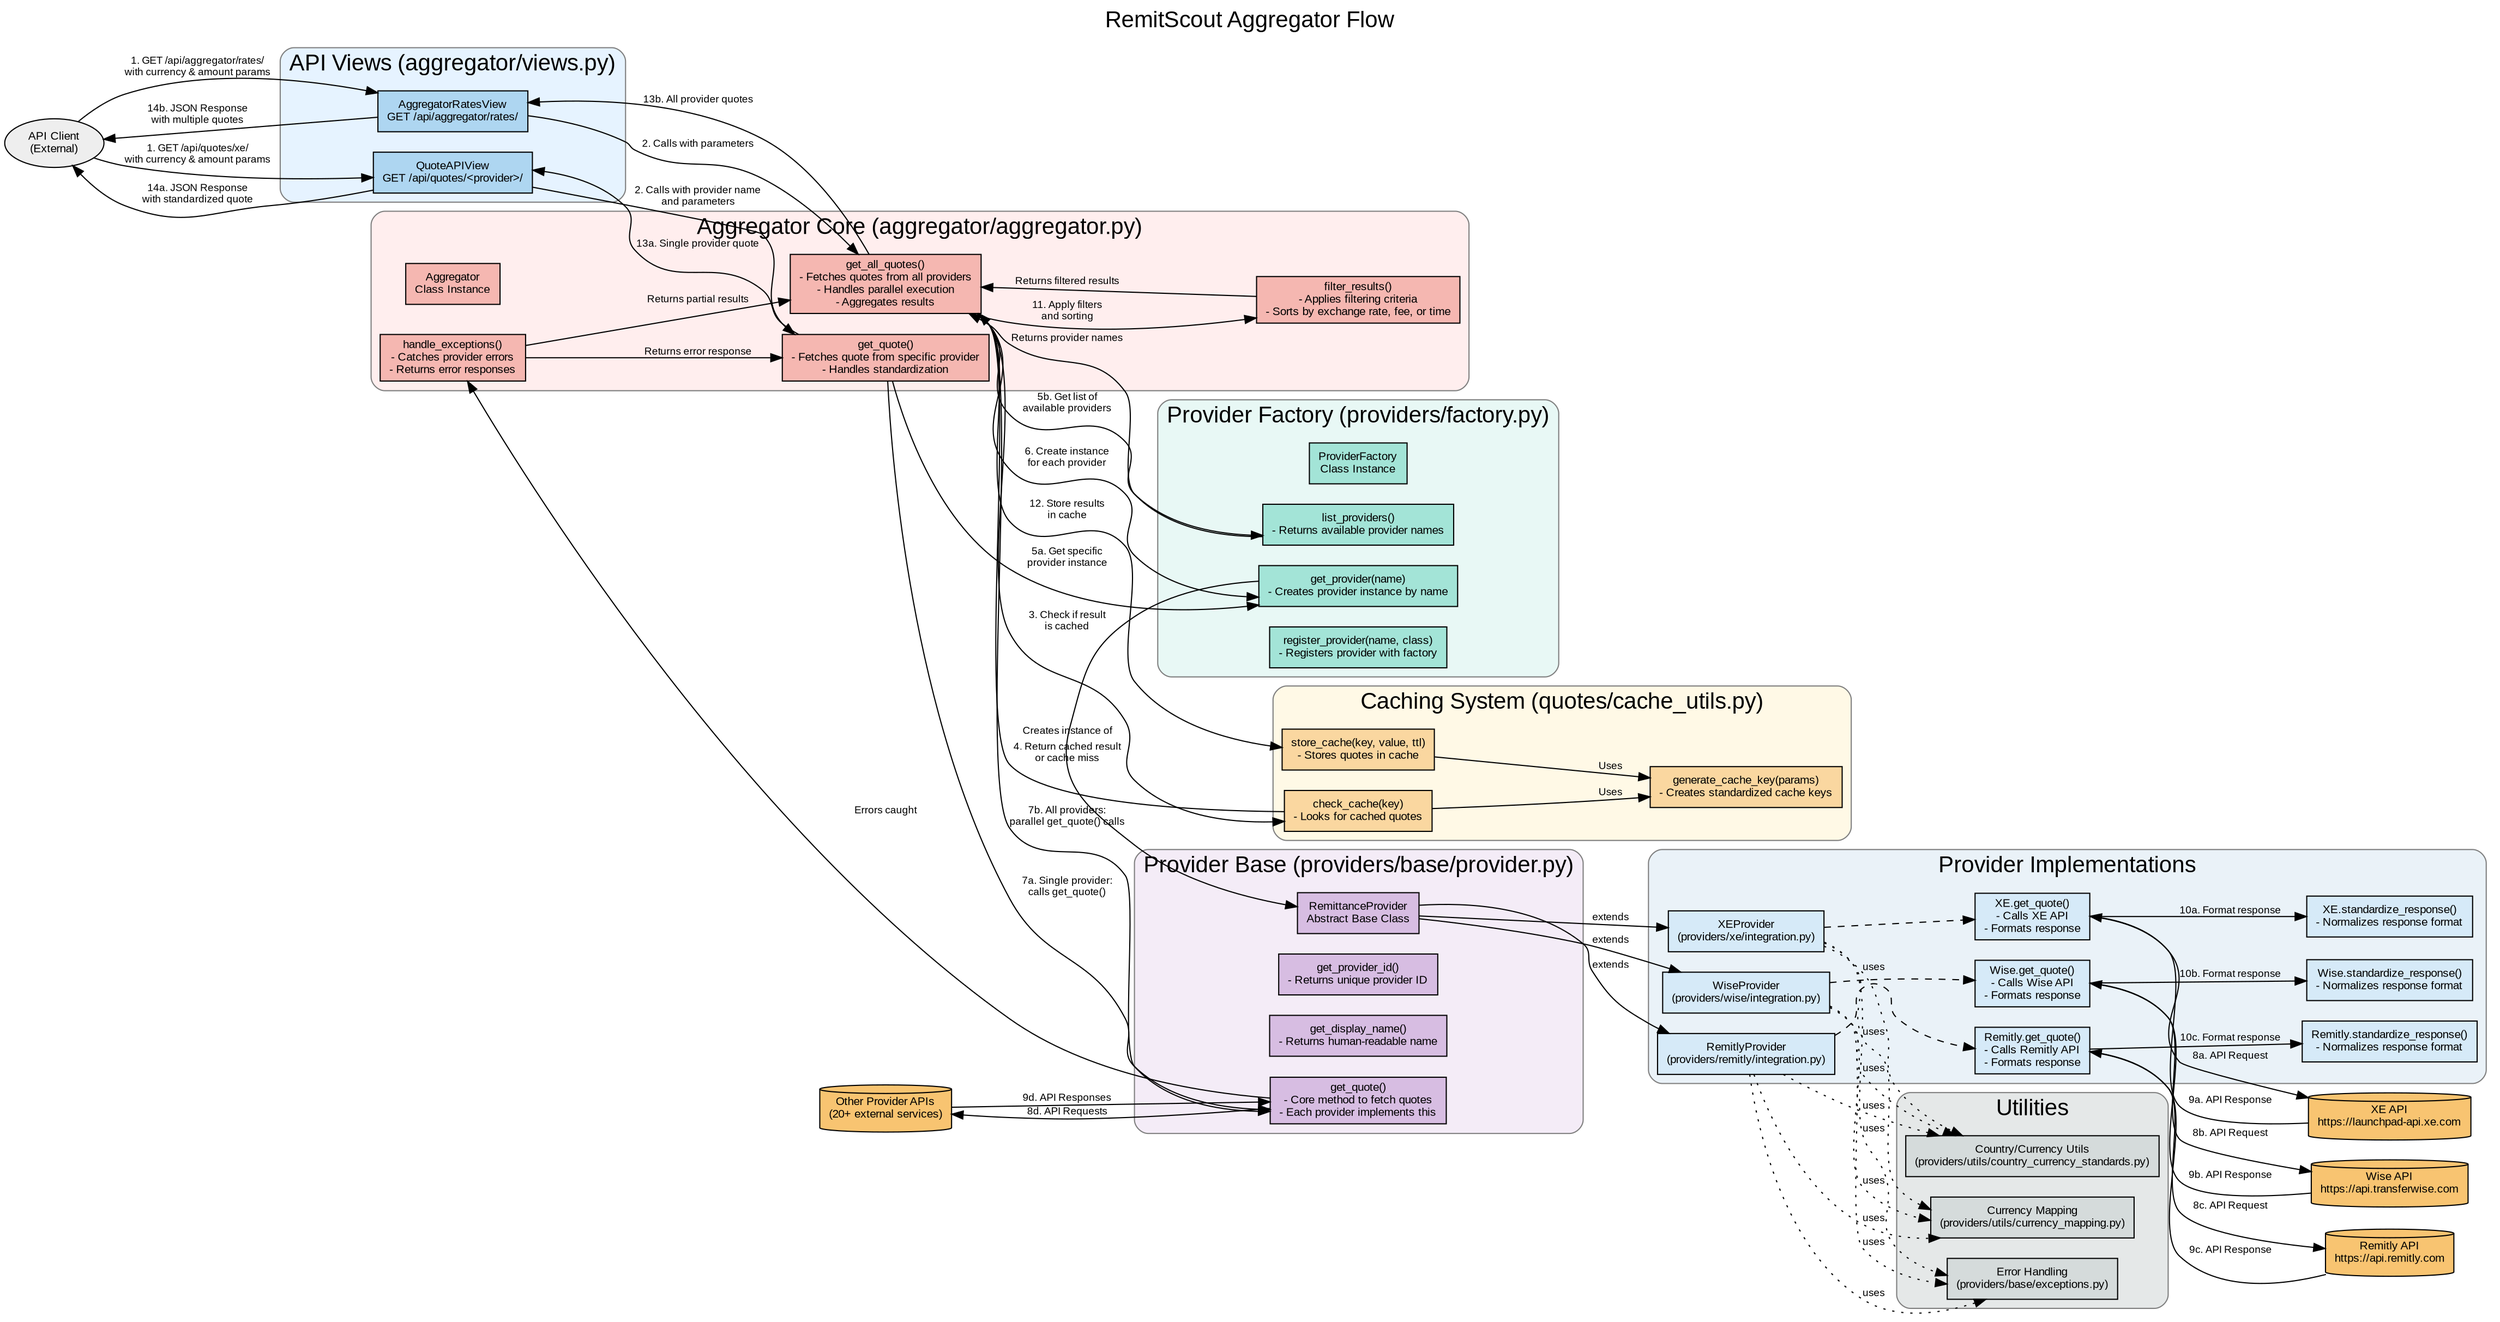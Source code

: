 digraph AggregatorFlow {
    // Global graph settings
    graph [
        label="RemitScout Aggregator Flow",
        labelloc="t",
        fontsize="20",
        fontname="Arial",
        rankdir="LR"
    ];
    node [fontname="Arial", fontsize="10", shape=box, style="filled"];
    edge [fontname="Arial", fontsize="9"];

    // -----------------------------------------------------------------
    // Client API requests
    // -----------------------------------------------------------------
    client [label="API Client\n(External)", shape=ellipse, fillcolor="#EEEEEE"];
    
    // -----------------------------------------------------------------
    // API Views (Entry Points)
    // -----------------------------------------------------------------
    subgraph cluster_api_views {
        label = "API Views (aggregator/views.py)";
        style = "rounded";
        color = "gray50";
        bgcolor = "#E6F3FF";
        
        quote_api_view [label="QuoteAPIView\nGET /api/quotes/<provider>/", fillcolor="#AED6F1"];
        aggregator_view [label="AggregatorRatesView\nGET /api/aggregator/rates/", fillcolor="#AED6F1"];
    }
    
    // -----------------------------------------------------------------
    // Aggregator Core
    // -----------------------------------------------------------------
    subgraph cluster_aggregator_core {
        label = "Aggregator Core (aggregator/aggregator.py)";
        style = "rounded";
        color = "gray50";
        bgcolor = "#FFEEEE";
        
        aggregator_instance [label="Aggregator\nClass Instance", fillcolor="#F5B7B1"];
        get_all_quotes [label="get_all_quotes()\n- Fetches quotes from all providers\n- Handles parallel execution\n- Aggregates results", fillcolor="#F5B7B1"];
        get_quote [label="get_quote()\n- Fetches quote from specific provider\n- Handles standardization", fillcolor="#F5B7B1"];
        handle_exceptions [label="handle_exceptions()\n- Catches provider errors\n- Returns error responses", fillcolor="#F5B7B1"];
        filter_results [label="filter_results()\n- Applies filtering criteria\n- Sorts by exchange rate, fee, or time", fillcolor="#F5B7B1"];
    }
    
    // -----------------------------------------------------------------
    // Provider Factory
    // -----------------------------------------------------------------
    subgraph cluster_provider_factory {
        label = "Provider Factory (providers/factory.py)";
        style = "rounded";
        color = "gray50";
        bgcolor = "#E8F8F5";
        
        factory_instance [label="ProviderFactory\nClass Instance", fillcolor="#A3E4D7"];
        get_provider [label="get_provider(name)\n- Creates provider instance by name", fillcolor="#A3E4D7"];
        list_providers [label="list_providers()\n- Returns available provider names", fillcolor="#A3E4D7"];
        register_provider [label="register_provider(name, class)\n- Registers provider with factory", fillcolor="#A3E4D7"];
    }
    
    // -----------------------------------------------------------------
    // Caching System
    // -----------------------------------------------------------------
    subgraph cluster_caching {
        label = "Caching System (quotes/cache_utils.py)";
        style = "rounded";
        color = "gray50";
        bgcolor = "#FFF9E6";
        
        check_cache [label="check_cache(key)\n- Looks for cached quotes", fillcolor="#FAD7A0"];
        store_cache [label="store_cache(key, value, ttl)\n- Stores quotes in cache", fillcolor="#FAD7A0"];
        generate_key [label="generate_cache_key(params)\n- Creates standardized cache keys", fillcolor="#FAD7A0"];
    }
    
    // -----------------------------------------------------------------
    // Provider Base Class
    // -----------------------------------------------------------------
    subgraph cluster_provider_base {
        label = "Provider Base (providers/base/provider.py)";
        style = "rounded";
        color = "gray50";
        bgcolor = "#F4ECF7";
        
        base_provider [label="RemittanceProvider\nAbstract Base Class", fillcolor="#D7BDE2"];
        get_provider_id [label="get_provider_id()\n- Returns unique provider ID", fillcolor="#D7BDE2"];
        get_display_name [label="get_display_name()\n- Returns human-readable name", fillcolor="#D7BDE2"];
        get_quote_method [label="get_quote()\n- Core method to fetch quotes\n- Each provider implements this", fillcolor="#D7BDE2"];
    }
    
    // -----------------------------------------------------------------
    // Provider Examples (a few specific providers)
    // -----------------------------------------------------------------
    subgraph cluster_providers {
        label = "Provider Implementations";
        style = "rounded";
        color = "gray50";
        bgcolor = "#EAF2F8";
        
        // XE Provider
        xe_provider [label="XEProvider\n(providers/xe/integration.py)", fillcolor="#D6EAF8"];
        xe_get_quote [label="XE.get_quote()\n- Calls XE API\n- Formats response", fillcolor="#D6EAF8"];
        xe_standardize [label="XE.standardize_response()\n- Normalizes response format", fillcolor="#D6EAF8"];
        
        // Wise Provider
        wise_provider [label="WiseProvider\n(providers/wise/integration.py)", fillcolor="#D6EAF8"];
        wise_get_quote [label="Wise.get_quote()\n- Calls Wise API\n- Formats response", fillcolor="#D6EAF8"];
        wise_standardize [label="Wise.standardize_response()\n- Normalizes response format", fillcolor="#D6EAF8"];
        
        // Remitly Provider
        remitly_provider [label="RemitlyProvider\n(providers/remitly/integration.py)", fillcolor="#D6EAF8"];
        remitly_get_quote [label="Remitly.get_quote()\n- Calls Remitly API\n- Formats response", fillcolor="#D6EAF8"];
        remitly_standardize [label="Remitly.standardize_response()\n- Normalizes response format", fillcolor="#D6EAF8"];
    }
    
    // -----------------------------------------------------------------
    // External APIs
    // -----------------------------------------------------------------
    xe_api [label="XE API\nhttps://launchpad-api.xe.com", shape=cylinder, fillcolor="#F8C471"];
    wise_api [label="Wise API\nhttps://api.transferwise.com", shape=cylinder, fillcolor="#F8C471"];
    remitly_api [label="Remitly API\nhttps://api.remitly.com", shape=cylinder, fillcolor="#F8C471"];
    other_apis [label="Other Provider APIs\n(20+ external services)", shape=cylinder, fillcolor="#F8C471"];
    
    // -----------------------------------------------------------------
    // Utility Functions
    // -----------------------------------------------------------------
    subgraph cluster_utils {
        label = "Utilities";
        style = "rounded";
        color = "gray50";
        bgcolor = "#E5E8E8";
        
        country_utils [label="Country/Currency Utils\n(providers/utils/country_currency_standards.py)", fillcolor="#D5DBDB"];
        currency_mapping [label="Currency Mapping\n(providers/utils/currency_mapping.py)", fillcolor="#D5DBDB"];
        error_handling [label="Error Handling\n(providers/base/exceptions.py)", fillcolor="#D5DBDB"];
    }
    
    // -----------------------------------------------------------------
    // Data Flow Connections
    // -----------------------------------------------------------------
    
    // Client to API Views
    client -> quote_api_view [label="1. GET /api/quotes/xe/\nwith currency & amount params"];
    client -> aggregator_view [label="1. GET /api/aggregator/rates/\nwith currency & amount params"];
    
    // API Views to Aggregator
    quote_api_view -> get_quote [label="2. Calls with provider name\nand parameters"];
    aggregator_view -> get_all_quotes [label="2. Calls with parameters"];
    
    // Aggregator to Cache
    get_all_quotes -> check_cache [label="3. Check if result\nis cached"];
    check_cache -> get_all_quotes [label="4. Return cached result\nor cache miss"];
    
    // Cache Key Generation
    check_cache -> generate_key [label="Uses"];
    store_cache -> generate_key [label="Uses"];
    
    // Aggregator to Factory (getting providers)
    get_quote -> get_provider [label="5a. Get specific\nprovider instance"];
    get_all_quotes -> list_providers [label="5b. Get list of\navailable providers"];
    list_providers -> get_all_quotes [label="Returns provider names"];
    get_all_quotes -> get_provider [label="6. Create instance\nfor each provider"];
    
    // Factory to Provider Base & Implementations
    get_provider -> base_provider [label="Creates instance of"];
    base_provider -> xe_provider [label="extends"];
    base_provider -> wise_provider [label="extends"];
    base_provider -> remitly_provider [label="extends"];
    
    // Aggregator to Providers (get_quote calls)
    get_quote -> get_quote_method [label="7a. Single provider:\ncalls get_quote()"];
    get_all_quotes -> get_quote_method [label="7b. All providers:\nparallel get_quote() calls"];
    
    // Provider implementation details (inside each provider)
    xe_provider -> xe_get_quote [style="dashed"];
    xe_get_quote -> xe_api [label="8a. API Request"];
    xe_api -> xe_get_quote [label="9a. API Response"];
    xe_get_quote -> xe_standardize [label="10a. Format response"];
    
    wise_provider -> wise_get_quote [style="dashed"];
    wise_get_quote -> wise_api [label="8b. API Request"];
    wise_api -> wise_get_quote [label="9b. API Response"];
    wise_get_quote -> wise_standardize [label="10b. Format response"];
    
    remitly_provider -> remitly_get_quote [style="dashed"];
    remitly_get_quote -> remitly_api [label="8c. API Request"];
    remitly_api -> remitly_get_quote [label="9c. API Response"];
    remitly_get_quote -> remitly_standardize [label="10c. Format response"];
    
    // Other providers (generalized)
    get_quote_method -> other_apis [label="8d. API Requests"];
    other_apis -> get_quote_method [label="9d. API Responses"];
    
    // Utility Usage by Providers
    xe_provider -> country_utils [label="uses", style="dotted"];
    xe_provider -> currency_mapping [label="uses", style="dotted"];
    xe_provider -> error_handling [label="uses", style="dotted"];
    
    wise_provider -> country_utils [label="uses", style="dotted"];
    wise_provider -> currency_mapping [label="uses", style="dotted"];
    wise_provider -> error_handling [label="uses", style="dotted"];
    
    remitly_provider -> country_utils [label="uses", style="dotted"];
    remitly_provider -> currency_mapping [label="uses", style="dotted"];
    remitly_provider -> error_handling [label="uses", style="dotted"];
    
    // Error Handling Flow
    get_quote_method -> handle_exceptions [label="Errors caught"];
    handle_exceptions -> get_quote [label="Returns error response"];
    handle_exceptions -> get_all_quotes [label="Returns partial results"];
    
    // Filtering and Result Processing
    get_all_quotes -> filter_results [label="11. Apply filters\nand sorting"];
    filter_results -> get_all_quotes [label="Returns filtered results"];
    
    // Caching the results
    get_all_quotes -> store_cache [label="12. Store results\nin cache"];
    
    // Return to API Views
    get_quote -> quote_api_view [label="13a. Single provider quote"];
    get_all_quotes -> aggregator_view [label="13b. All provider quotes"];
    
    // Final Response to Client
    quote_api_view -> client [label="14a. JSON Response\nwith standardized quote"];
    aggregator_view -> client [label="14b. JSON Response\nwith multiple quotes"];
} 